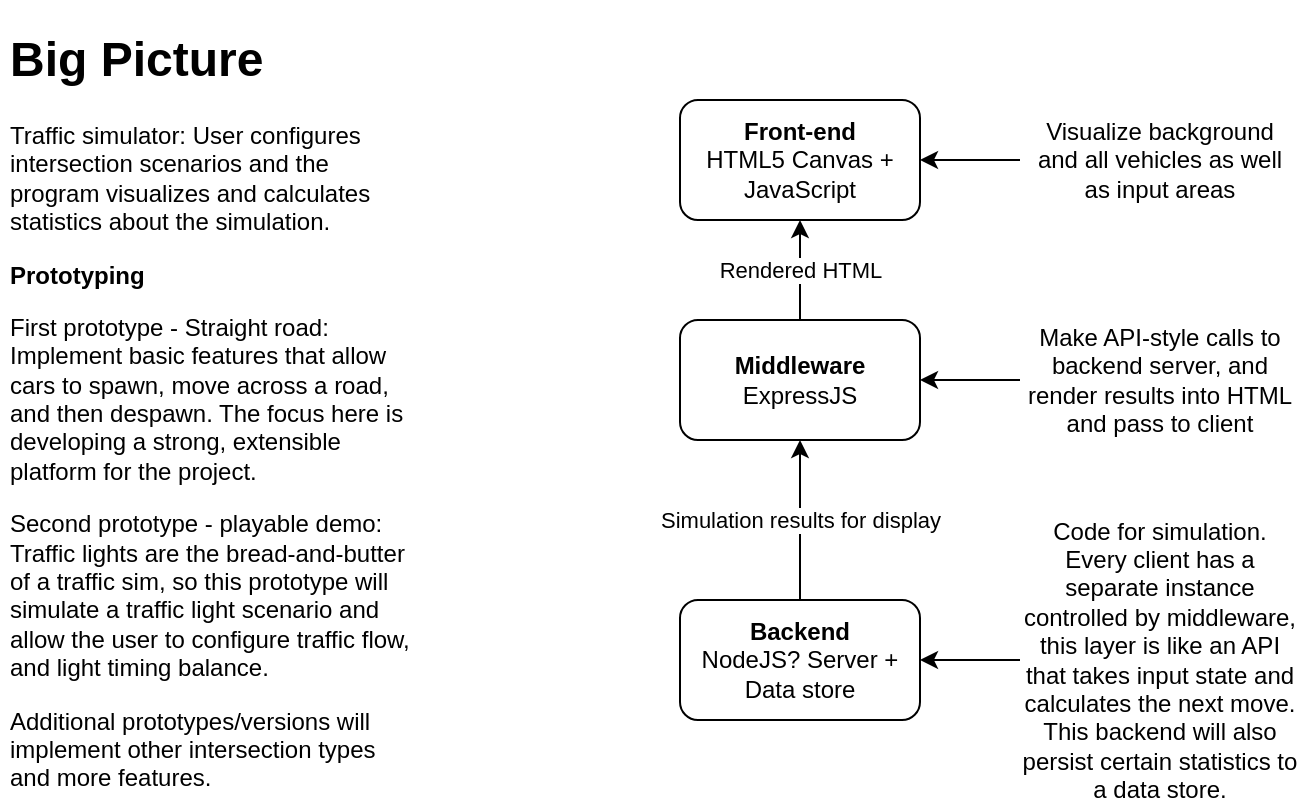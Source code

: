 <mxfile version="18.0.3" type="device"><diagram id="IzvpjUSF9ngZQcIei0Gt" name="Page-1"><mxGraphModel dx="716" dy="403" grid="1" gridSize="10" guides="1" tooltips="1" connect="1" arrows="1" fold="1" page="1" pageScale="1" pageWidth="850" pageHeight="1100" math="0" shadow="0"><root><mxCell id="0"/><mxCell id="1" parent="0"/><mxCell id="bjuun6u30W4wNvH3l-hq-1" value="&lt;h1&gt;Big Picture&lt;/h1&gt;&lt;p&gt;Traffic simulator: User configures intersection scenarios and the program visualizes and calculates statistics about the simulation.&lt;/p&gt;&lt;p&gt;&lt;b&gt;Prototyping&lt;/b&gt;&lt;/p&gt;&lt;p&gt;First prototype - Straight road: Implement basic features that allow cars to spawn, move across a road, and then despawn. The focus here is developing a strong, extensible platform for the project.&lt;/p&gt;&lt;p&gt;Second prototype - playable demo: Traffic lights are the bread-and-butter of a traffic sim, so this prototype will simulate a traffic light scenario and allow the user to configure traffic flow, and light timing balance.&lt;/p&gt;&lt;p&gt;Additional prototypes/versions will implement other intersection types and more features.&lt;/p&gt;" style="text;html=1;strokeColor=none;fillColor=none;spacing=5;spacingTop=-20;whiteSpace=wrap;overflow=hidden;rounded=0;" vertex="1" parent="1"><mxGeometry x="40" y="10" width="210" height="390" as="geometry"/></mxCell><mxCell id="bjuun6u30W4wNvH3l-hq-2" value="&lt;b&gt;Front-end&lt;/b&gt;&lt;br&gt;HTML5 Canvas + JavaScript" style="rounded=1;whiteSpace=wrap;html=1;" vertex="1" parent="1"><mxGeometry x="380" y="50" width="120" height="60" as="geometry"/></mxCell><mxCell id="bjuun6u30W4wNvH3l-hq-6" value="Rendered HTML" style="edgeStyle=orthogonalEdgeStyle;rounded=0;orthogonalLoop=1;jettySize=auto;html=1;" edge="1" parent="1" source="bjuun6u30W4wNvH3l-hq-3" target="bjuun6u30W4wNvH3l-hq-2"><mxGeometry relative="1" as="geometry"/></mxCell><mxCell id="bjuun6u30W4wNvH3l-hq-3" value="&lt;b&gt;Middleware&lt;/b&gt;&lt;br&gt;ExpressJS" style="rounded=1;whiteSpace=wrap;html=1;" vertex="1" parent="1"><mxGeometry x="380" y="160" width="120" height="60" as="geometry"/></mxCell><mxCell id="bjuun6u30W4wNvH3l-hq-5" value="Simulation results for display" style="edgeStyle=orthogonalEdgeStyle;rounded=0;orthogonalLoop=1;jettySize=auto;html=1;entryX=0.5;entryY=1;entryDx=0;entryDy=0;" edge="1" parent="1" source="bjuun6u30W4wNvH3l-hq-4" target="bjuun6u30W4wNvH3l-hq-3"><mxGeometry relative="1" as="geometry"/></mxCell><mxCell id="bjuun6u30W4wNvH3l-hq-4" value="&lt;b&gt;Backend&lt;/b&gt;&lt;br&gt;NodeJS? Server +&lt;br&gt;Data store" style="rounded=1;whiteSpace=wrap;html=1;" vertex="1" parent="1"><mxGeometry x="380" y="300" width="120" height="60" as="geometry"/></mxCell><mxCell id="bjuun6u30W4wNvH3l-hq-10" style="edgeStyle=orthogonalEdgeStyle;rounded=0;orthogonalLoop=1;jettySize=auto;html=1;entryX=1;entryY=0.5;entryDx=0;entryDy=0;" edge="1" parent="1" source="bjuun6u30W4wNvH3l-hq-9" target="bjuun6u30W4wNvH3l-hq-2"><mxGeometry relative="1" as="geometry"/></mxCell><mxCell id="bjuun6u30W4wNvH3l-hq-9" value="&lt;span style=&quot;&quot;&gt;Visualize background and&amp;nbsp;&lt;/span&gt;&lt;span style=&quot;&quot;&gt;all vehicles as well as input areas&lt;/span&gt;" style="text;html=1;strokeColor=none;fillColor=none;align=center;verticalAlign=middle;whiteSpace=wrap;rounded=0;" vertex="1" parent="1"><mxGeometry x="550" y="57.5" width="140" height="45" as="geometry"/></mxCell><mxCell id="bjuun6u30W4wNvH3l-hq-12" style="edgeStyle=orthogonalEdgeStyle;rounded=0;orthogonalLoop=1;jettySize=auto;html=1;entryX=1;entryY=0.5;entryDx=0;entryDy=0;" edge="1" parent="1" source="bjuun6u30W4wNvH3l-hq-11" target="bjuun6u30W4wNvH3l-hq-3"><mxGeometry relative="1" as="geometry"/></mxCell><mxCell id="bjuun6u30W4wNvH3l-hq-11" value="Make API-style calls to backend server, and render results into HTML and pass to client" style="text;html=1;strokeColor=none;fillColor=none;align=center;verticalAlign=middle;whiteSpace=wrap;rounded=0;" vertex="1" parent="1"><mxGeometry x="550" y="167.5" width="140" height="45" as="geometry"/></mxCell><mxCell id="bjuun6u30W4wNvH3l-hq-14" style="edgeStyle=orthogonalEdgeStyle;rounded=0;orthogonalLoop=1;jettySize=auto;html=1;entryX=1;entryY=0.5;entryDx=0;entryDy=0;" edge="1" parent="1" source="bjuun6u30W4wNvH3l-hq-13" target="bjuun6u30W4wNvH3l-hq-4"><mxGeometry relative="1" as="geometry"/></mxCell><mxCell id="bjuun6u30W4wNvH3l-hq-13" value="Code for simulation. Every client has a separate instance controlled by middleware, this layer is like an API that takes input state and calculates the next move. This backend will also persist certain statistics to a data store." style="text;html=1;strokeColor=none;fillColor=none;align=center;verticalAlign=middle;whiteSpace=wrap;rounded=0;" vertex="1" parent="1"><mxGeometry x="550" y="271.88" width="140" height="116.25" as="geometry"/></mxCell></root></mxGraphModel></diagram></mxfile>
